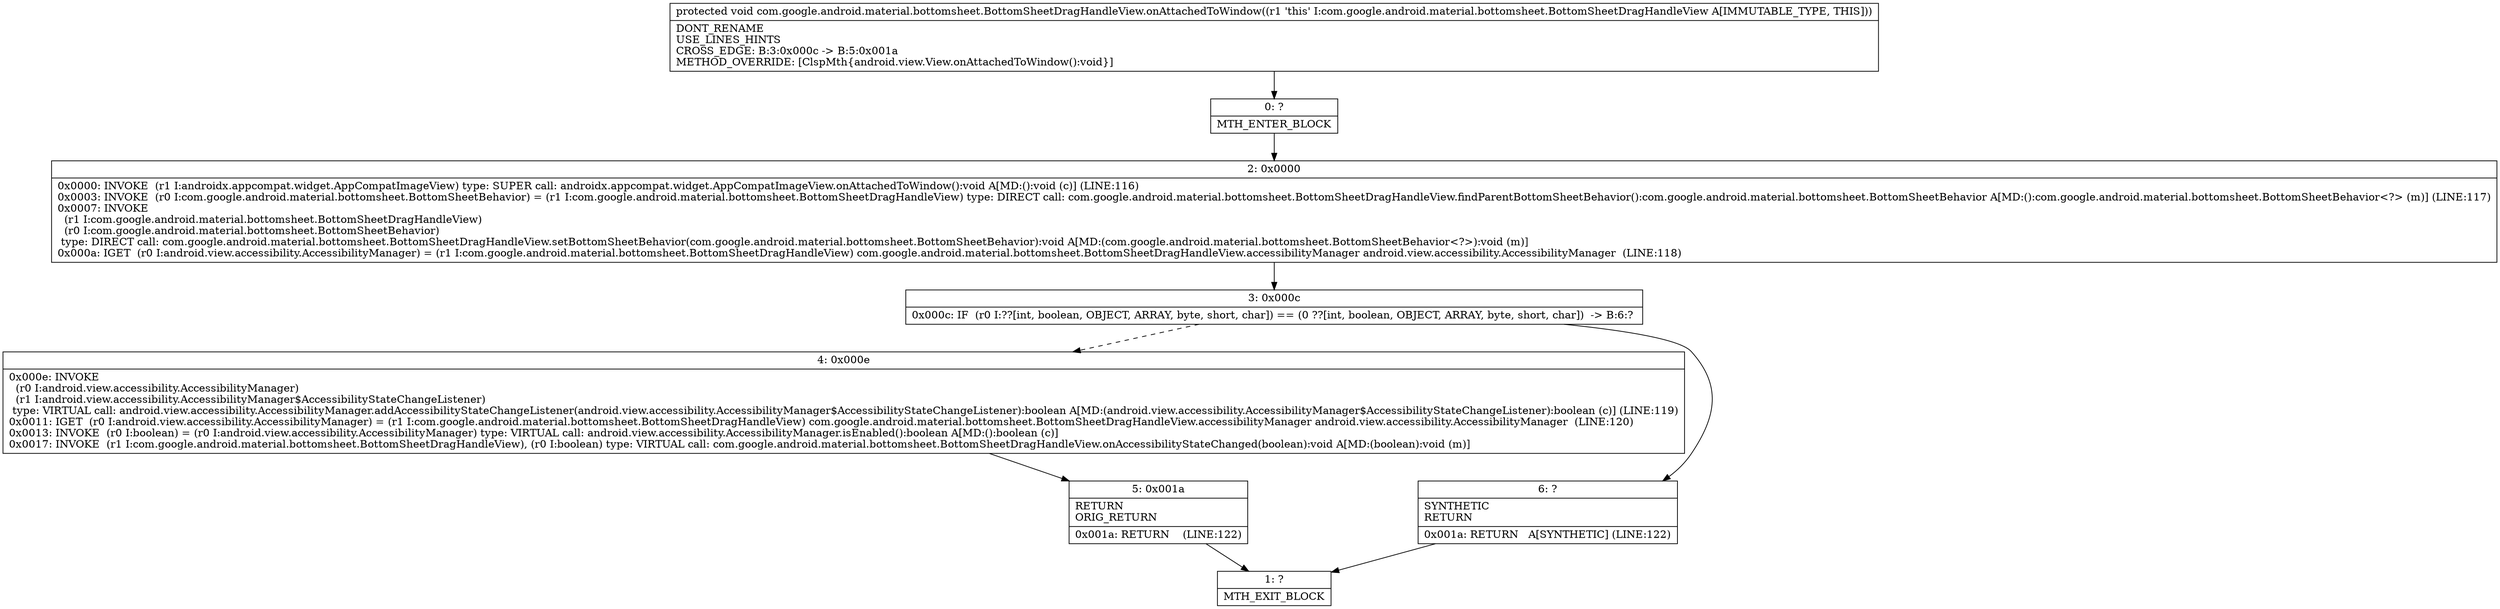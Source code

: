 digraph "CFG forcom.google.android.material.bottomsheet.BottomSheetDragHandleView.onAttachedToWindow()V" {
Node_0 [shape=record,label="{0\:\ ?|MTH_ENTER_BLOCK\l}"];
Node_2 [shape=record,label="{2\:\ 0x0000|0x0000: INVOKE  (r1 I:androidx.appcompat.widget.AppCompatImageView) type: SUPER call: androidx.appcompat.widget.AppCompatImageView.onAttachedToWindow():void A[MD:():void (c)] (LINE:116)\l0x0003: INVOKE  (r0 I:com.google.android.material.bottomsheet.BottomSheetBehavior) = (r1 I:com.google.android.material.bottomsheet.BottomSheetDragHandleView) type: DIRECT call: com.google.android.material.bottomsheet.BottomSheetDragHandleView.findParentBottomSheetBehavior():com.google.android.material.bottomsheet.BottomSheetBehavior A[MD:():com.google.android.material.bottomsheet.BottomSheetBehavior\<?\> (m)] (LINE:117)\l0x0007: INVOKE  \l  (r1 I:com.google.android.material.bottomsheet.BottomSheetDragHandleView)\l  (r0 I:com.google.android.material.bottomsheet.BottomSheetBehavior)\l type: DIRECT call: com.google.android.material.bottomsheet.BottomSheetDragHandleView.setBottomSheetBehavior(com.google.android.material.bottomsheet.BottomSheetBehavior):void A[MD:(com.google.android.material.bottomsheet.BottomSheetBehavior\<?\>):void (m)]\l0x000a: IGET  (r0 I:android.view.accessibility.AccessibilityManager) = (r1 I:com.google.android.material.bottomsheet.BottomSheetDragHandleView) com.google.android.material.bottomsheet.BottomSheetDragHandleView.accessibilityManager android.view.accessibility.AccessibilityManager  (LINE:118)\l}"];
Node_3 [shape=record,label="{3\:\ 0x000c|0x000c: IF  (r0 I:??[int, boolean, OBJECT, ARRAY, byte, short, char]) == (0 ??[int, boolean, OBJECT, ARRAY, byte, short, char])  \-\> B:6:? \l}"];
Node_4 [shape=record,label="{4\:\ 0x000e|0x000e: INVOKE  \l  (r0 I:android.view.accessibility.AccessibilityManager)\l  (r1 I:android.view.accessibility.AccessibilityManager$AccessibilityStateChangeListener)\l type: VIRTUAL call: android.view.accessibility.AccessibilityManager.addAccessibilityStateChangeListener(android.view.accessibility.AccessibilityManager$AccessibilityStateChangeListener):boolean A[MD:(android.view.accessibility.AccessibilityManager$AccessibilityStateChangeListener):boolean (c)] (LINE:119)\l0x0011: IGET  (r0 I:android.view.accessibility.AccessibilityManager) = (r1 I:com.google.android.material.bottomsheet.BottomSheetDragHandleView) com.google.android.material.bottomsheet.BottomSheetDragHandleView.accessibilityManager android.view.accessibility.AccessibilityManager  (LINE:120)\l0x0013: INVOKE  (r0 I:boolean) = (r0 I:android.view.accessibility.AccessibilityManager) type: VIRTUAL call: android.view.accessibility.AccessibilityManager.isEnabled():boolean A[MD:():boolean (c)]\l0x0017: INVOKE  (r1 I:com.google.android.material.bottomsheet.BottomSheetDragHandleView), (r0 I:boolean) type: VIRTUAL call: com.google.android.material.bottomsheet.BottomSheetDragHandleView.onAccessibilityStateChanged(boolean):void A[MD:(boolean):void (m)]\l}"];
Node_5 [shape=record,label="{5\:\ 0x001a|RETURN\lORIG_RETURN\l|0x001a: RETURN    (LINE:122)\l}"];
Node_1 [shape=record,label="{1\:\ ?|MTH_EXIT_BLOCK\l}"];
Node_6 [shape=record,label="{6\:\ ?|SYNTHETIC\lRETURN\l|0x001a: RETURN   A[SYNTHETIC] (LINE:122)\l}"];
MethodNode[shape=record,label="{protected void com.google.android.material.bottomsheet.BottomSheetDragHandleView.onAttachedToWindow((r1 'this' I:com.google.android.material.bottomsheet.BottomSheetDragHandleView A[IMMUTABLE_TYPE, THIS]))  | DONT_RENAME\lUSE_LINES_HINTS\lCROSS_EDGE: B:3:0x000c \-\> B:5:0x001a\lMETHOD_OVERRIDE: [ClspMth\{android.view.View.onAttachedToWindow():void\}]\l}"];
MethodNode -> Node_0;Node_0 -> Node_2;
Node_2 -> Node_3;
Node_3 -> Node_4[style=dashed];
Node_3 -> Node_6;
Node_4 -> Node_5;
Node_5 -> Node_1;
Node_6 -> Node_1;
}


